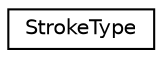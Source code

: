 digraph "Graphical Class Hierarchy"
{
  edge [fontname="Helvetica",fontsize="10",labelfontname="Helvetica",labelfontsize="10"];
  node [fontname="Helvetica",fontsize="10",shape=record];
  rankdir="LR";
  Node1 [label="StrokeType",height=0.2,width=0.4,color="black", fillcolor="white", style="filled",URL="$a00009.html",tooltip="Created by timo on 15.12.18 . "];
}
